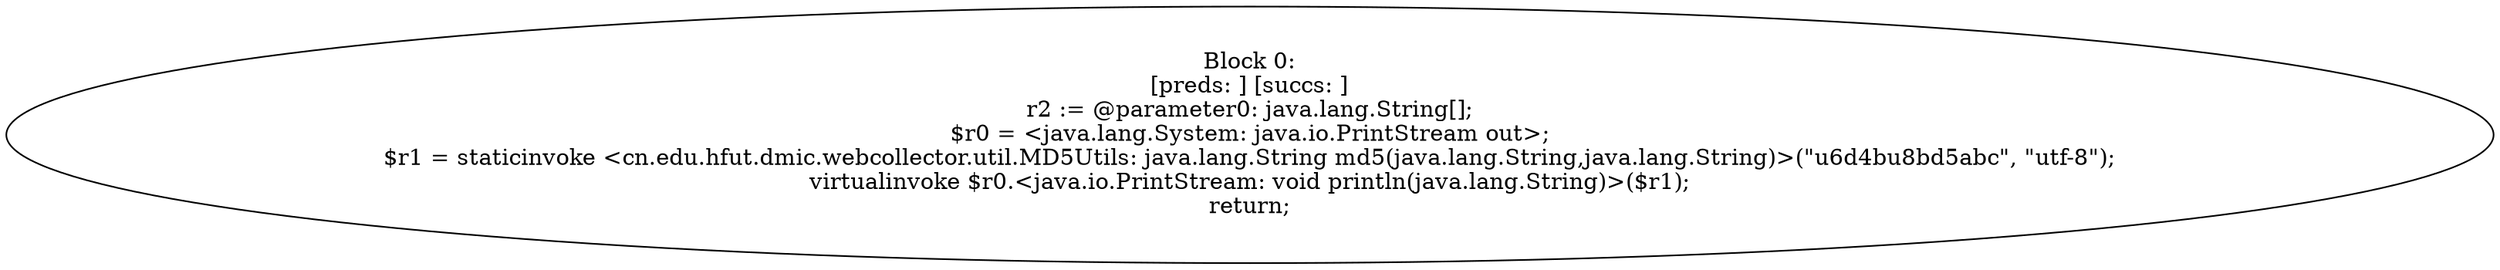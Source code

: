 digraph "unitGraph" {
    "Block 0:
[preds: ] [succs: ]
r2 := @parameter0: java.lang.String[];
$r0 = <java.lang.System: java.io.PrintStream out>;
$r1 = staticinvoke <cn.edu.hfut.dmic.webcollector.util.MD5Utils: java.lang.String md5(java.lang.String,java.lang.String)>(\"\u6d4b\u8bd5abc\", \"utf-8\");
virtualinvoke $r0.<java.io.PrintStream: void println(java.lang.String)>($r1);
return;
"
}

